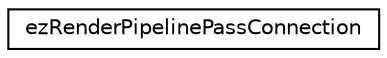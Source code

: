 digraph "Graphical Class Hierarchy"
{
 // LATEX_PDF_SIZE
  edge [fontname="Helvetica",fontsize="10",labelfontname="Helvetica",labelfontsize="10"];
  node [fontname="Helvetica",fontsize="10",shape=record];
  rankdir="LR";
  Node0 [label="ezRenderPipelinePassConnection",height=0.2,width=0.4,color="black", fillcolor="white", style="filled",URL="$d5/d3f/structez_render_pipeline_pass_connection.htm",tooltip="Passed to ezRenderPipelinePass::InitRenderPipelinePass to inform about existing connections on each i..."];
}
